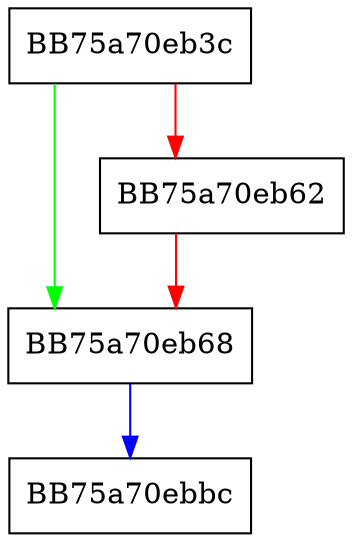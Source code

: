 digraph GetVcnSegmentMappingFromExtendedRecord {
  node [shape="box"];
  graph [splines=ortho];
  BB75a70eb3c -> BB75a70eb68 [color="green"];
  BB75a70eb3c -> BB75a70eb62 [color="red"];
  BB75a70eb62 -> BB75a70eb68 [color="red"];
  BB75a70eb68 -> BB75a70ebbc [color="blue"];
}